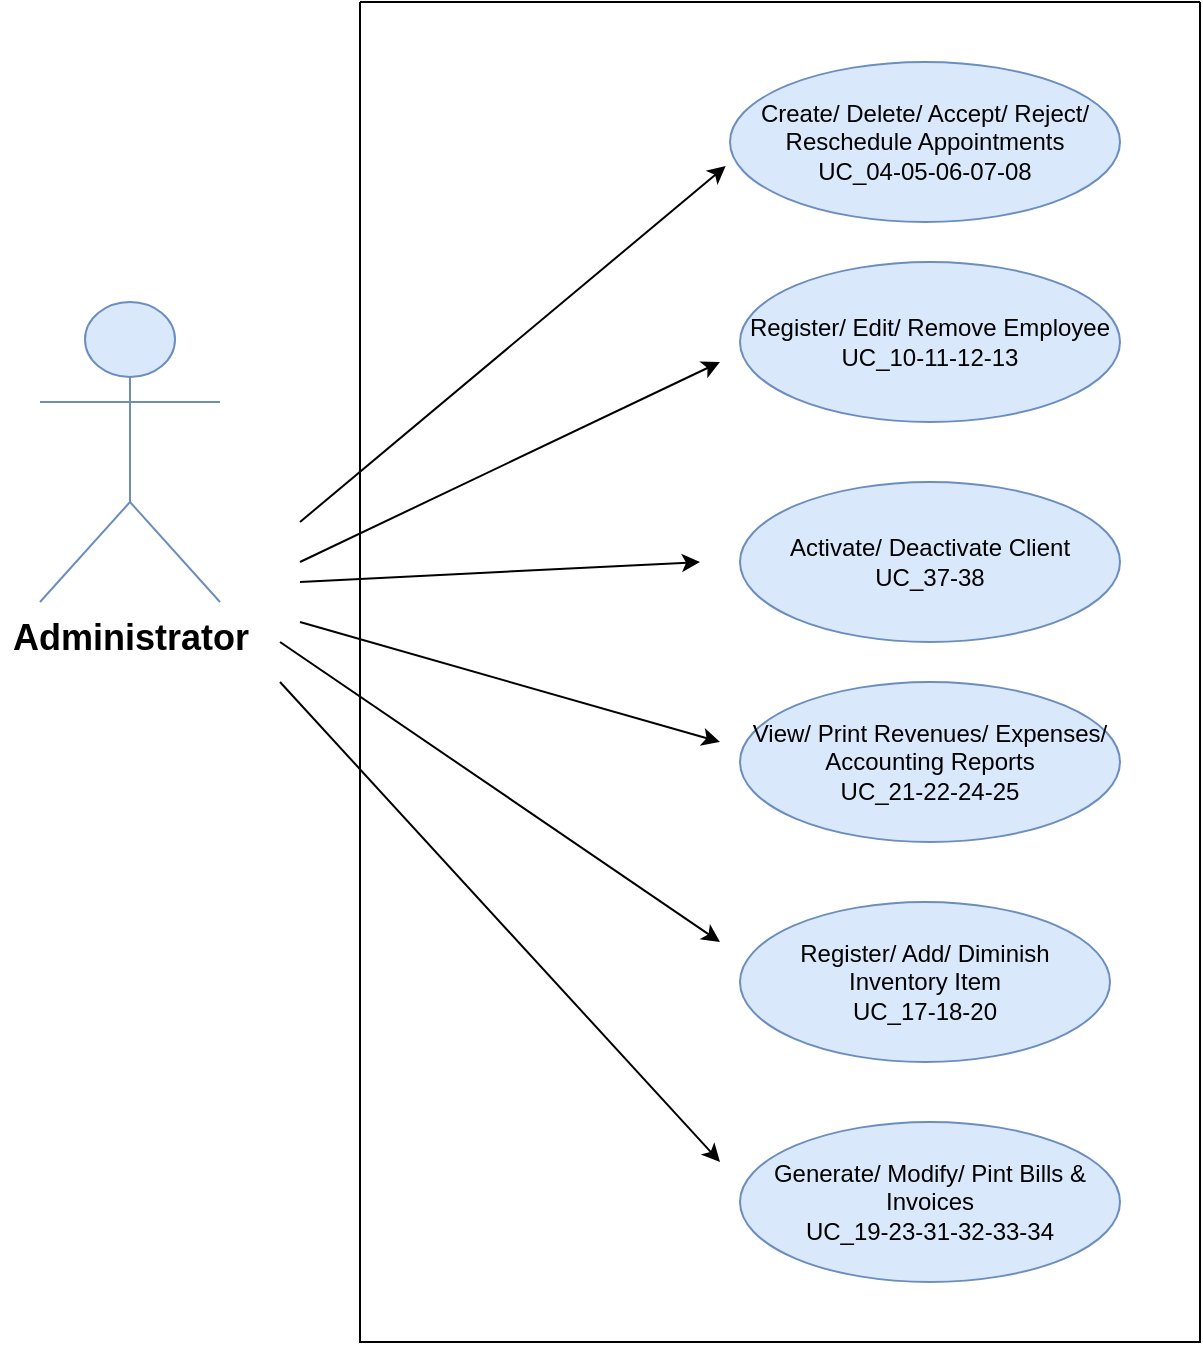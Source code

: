 <mxfile version="13.1.3" type="github">
  <diagram id="kxrxhNhSqW7F2zdXuFON" name="Page-1">
    <mxGraphModel dx="782" dy="1638" grid="1" gridSize="10" guides="1" tooltips="1" connect="1" arrows="1" fold="1" page="1" pageScale="1" pageWidth="827" pageHeight="1169" math="0" shadow="0">
      <root>
        <mxCell id="0" />
        <mxCell id="1" parent="0" />
        <mxCell id="mWeJjzWpPpbDOYR_1SjR-1" value="Create/ Delete/ Accept/ Reject/ Reschedule Appointments&lt;br&gt;UC_04-05-06-07-08" style="ellipse;whiteSpace=wrap;html=1;fillColor=#dae8fc;strokeColor=#6c8ebf;" parent="1" vertex="1">
          <mxGeometry x="445" y="10" width="195" height="80" as="geometry" />
        </mxCell>
        <mxCell id="mWeJjzWpPpbDOYR_1SjR-8" value="&lt;b&gt;&lt;font style=&quot;font-size: 18px&quot;&gt;Administrator&lt;/font&gt;&lt;/b&gt;" style="text;html=1;align=center;verticalAlign=middle;resizable=0;points=[];autosize=1;" parent="1" vertex="1">
          <mxGeometry x="80" y="280" width="130" height="35" as="geometry" />
        </mxCell>
        <mxCell id="yWerK1OXRGHd1733tFAO-3" value="&amp;nbsp;" style="text;html=1;align=center;verticalAlign=middle;resizable=0;points=[];autosize=1;" parent="mWeJjzWpPpbDOYR_1SjR-8" vertex="1">
          <mxGeometry x="71" y="15" width="20" height="20" as="geometry" />
        </mxCell>
        <mxCell id="mWeJjzWpPpbDOYR_1SjR-9" value="" style="endArrow=classic;html=1;entryX=-0.011;entryY=0.65;entryDx=0;entryDy=0;entryPerimeter=0;" parent="1" target="mWeJjzWpPpbDOYR_1SjR-1" edge="1">
          <mxGeometry width="50" height="50" relative="1" as="geometry">
            <mxPoint x="230" y="240" as="sourcePoint" />
            <mxPoint x="440" y="100" as="targetPoint" />
            <Array as="points" />
          </mxGeometry>
        </mxCell>
        <mxCell id="mWeJjzWpPpbDOYR_1SjR-15" value="&lt;span style=&quot;color: rgba(0 , 0 , 0 , 0) ; font-family: monospace ; font-size: 0px&quot;&gt;%3CmxGraphModel%3E%3Croot%3E%3CmxCell%20id%3D%220%22%2F%3E%3CmxCell%20id%3D%221%22%20parent%3D%220%22%2F%3E%3CmxCell%20id%3D%222%22%20value%3D%22%22%20style%3D%22endArrow%3Dclassic%3Bhtml%3D1%3BentryX%3D-0.011%3BentryY%3D0.65%3BentryDx%3D0%3BentryDy%3D0%3BentryPerimeter%3D0%3B%22%20edge%3D%221%22%20parent%3D%221%22%3E%3CmxGeometry%20width%3D%2250%22%20height%3D%2250%22%20relative%3D%221%22%20as%3D%22geometry%22%3E%3CmxPoint%20x%3D%22210%22%20y%3D%22260%22%20as%3D%22sourcePoint%22%2F%3E%3CmxPoint%20x%3D%22447.91%22%20y%3D%2282%22%20as%3D%22targetPoint%22%2F%3E%3CArray%20as%3D%22points%22%2F%3E%3C%2FmxGeometry%3E%3C%2FmxCell%3E%3C%2Froot%3E%3C%2FmxGraphModel%3E&lt;/span&gt;" style="text;html=1;align=center;verticalAlign=middle;resizable=0;points=[];autosize=1;" parent="1" vertex="1">
          <mxGeometry x="372" y="270" width="20" height="20" as="geometry" />
        </mxCell>
        <mxCell id="mWeJjzWpPpbDOYR_1SjR-16" value="" style="endArrow=classic;html=1;" parent="1" edge="1">
          <mxGeometry width="50" height="50" relative="1" as="geometry">
            <mxPoint x="230" y="260" as="sourcePoint" />
            <mxPoint x="440" y="160" as="targetPoint" />
            <Array as="points" />
          </mxGeometry>
        </mxCell>
        <mxCell id="mWeJjzWpPpbDOYR_1SjR-17" value="Activate/ Deactivate Client&lt;br&gt;UC_37-38" style="ellipse;whiteSpace=wrap;html=1;fillColor=#dae8fc;strokeColor=#6c8ebf;" parent="1" vertex="1">
          <mxGeometry x="450" y="220" width="190" height="80" as="geometry" />
        </mxCell>
        <mxCell id="mWeJjzWpPpbDOYR_1SjR-18" value="" style="endArrow=classic;html=1;" parent="1" edge="1">
          <mxGeometry width="50" height="50" relative="1" as="geometry">
            <mxPoint x="230" y="270" as="sourcePoint" />
            <mxPoint x="430" y="260" as="targetPoint" />
            <Array as="points" />
          </mxGeometry>
        </mxCell>
        <mxCell id="mWeJjzWpPpbDOYR_1SjR-19" value="View/ Print Revenues/ Expenses/ Accounting Reports&lt;br&gt;UC_21-22-24-25" style="ellipse;whiteSpace=wrap;html=1;fillColor=#dae8fc;strokeColor=#6c8ebf;" parent="1" vertex="1">
          <mxGeometry x="450" y="320" width="190" height="80" as="geometry" />
        </mxCell>
        <mxCell id="mWeJjzWpPpbDOYR_1SjR-20" value="" style="endArrow=classic;html=1;" parent="1" edge="1">
          <mxGeometry width="50" height="50" relative="1" as="geometry">
            <mxPoint x="230" y="290" as="sourcePoint" />
            <mxPoint x="440" y="350" as="targetPoint" />
          </mxGeometry>
        </mxCell>
        <mxCell id="mWeJjzWpPpbDOYR_1SjR-21" value="" style="endArrow=classic;html=1;" parent="1" edge="1">
          <mxGeometry width="50" height="50" relative="1" as="geometry">
            <mxPoint x="220" y="300" as="sourcePoint" />
            <mxPoint x="440" y="450" as="targetPoint" />
          </mxGeometry>
        </mxCell>
        <mxCell id="mWeJjzWpPpbDOYR_1SjR-22" value="Register/ Add/ Diminish &lt;br&gt;Inventory Item&lt;br&gt;UC_17-18-20&lt;br&gt;" style="ellipse;whiteSpace=wrap;html=1;fillColor=#dae8fc;strokeColor=#6c8ebf;" parent="1" vertex="1">
          <mxGeometry x="450" y="430" width="185" height="80" as="geometry" />
        </mxCell>
        <mxCell id="mWeJjzWpPpbDOYR_1SjR-23" value="Generate/ Modify/ Pint Bills &amp;amp; Invoices&lt;br&gt;UC_19-23-31-32-33-34" style="ellipse;whiteSpace=wrap;html=1;fillColor=#dae8fc;strokeColor=#6c8ebf;" parent="1" vertex="1">
          <mxGeometry x="450" y="540" width="190" height="80" as="geometry" />
        </mxCell>
        <mxCell id="mWeJjzWpPpbDOYR_1SjR-24" value="" style="endArrow=classic;html=1;" parent="1" edge="1">
          <mxGeometry width="50" height="50" relative="1" as="geometry">
            <mxPoint x="220" y="320" as="sourcePoint" />
            <mxPoint x="440" y="560" as="targetPoint" />
          </mxGeometry>
        </mxCell>
        <mxCell id="mWeJjzWpPpbDOYR_1SjR-25" value="" style="shape=umlActor;verticalLabelPosition=bottom;labelBackgroundColor=#ffffff;verticalAlign=top;html=1;fillColor=#dae8fc;strokeColor=#6c8ebf;" parent="1" vertex="1">
          <mxGeometry x="100" y="130" width="90" height="150" as="geometry" />
        </mxCell>
        <mxCell id="yWerK1OXRGHd1733tFAO-2" value="" style="swimlane;startSize=0;" parent="1" vertex="1">
          <mxGeometry x="260" y="-20" width="420" height="670" as="geometry">
            <mxRectangle x="300" y="130" width="50" height="40" as="alternateBounds" />
          </mxGeometry>
        </mxCell>
        <mxCell id="mWeJjzWpPpbDOYR_1SjR-2" value="Register/ Edit/ Remove Employee&lt;br&gt;UC_10-11-12-13" style="ellipse;whiteSpace=wrap;html=1;fillColor=#dae8fc;strokeColor=#6c8ebf;" parent="yWerK1OXRGHd1733tFAO-2" vertex="1">
          <mxGeometry x="190" y="130" width="190" height="80" as="geometry" />
        </mxCell>
      </root>
    </mxGraphModel>
  </diagram>
</mxfile>
